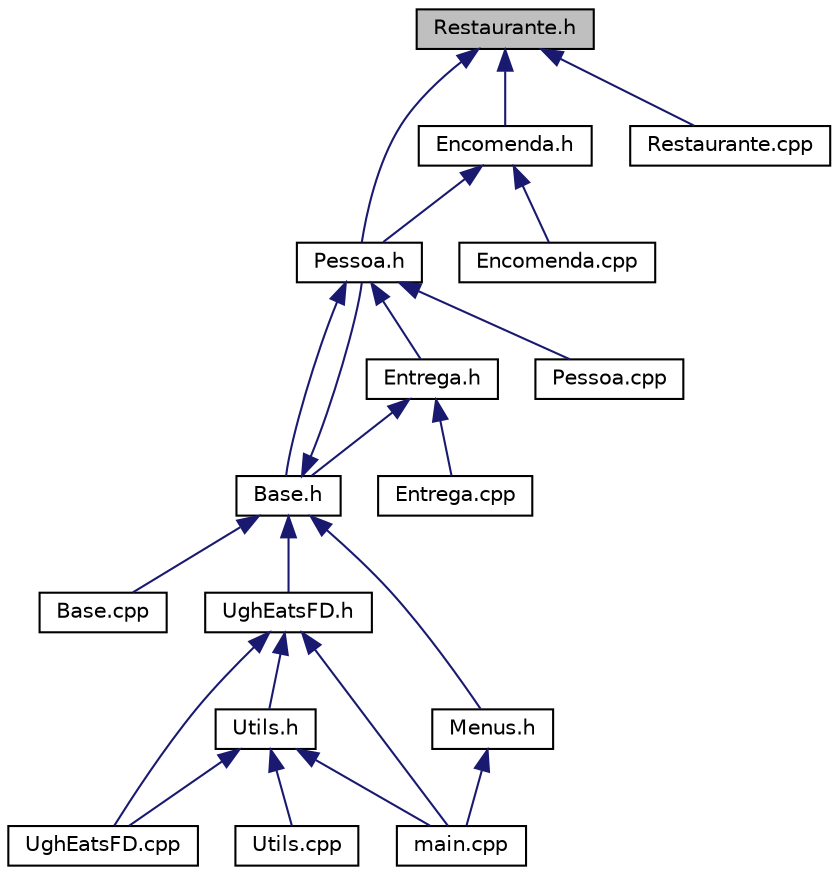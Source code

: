 digraph "Restaurante.h"
{
 // LATEX_PDF_SIZE
  edge [fontname="Helvetica",fontsize="10",labelfontname="Helvetica",labelfontsize="10"];
  node [fontname="Helvetica",fontsize="10",shape=record];
  Node1 [label="Restaurante.h",height=0.2,width=0.4,color="black", fillcolor="grey75", style="filled", fontcolor="black",tooltip=" "];
  Node1 -> Node2 [dir="back",color="midnightblue",fontsize="10",style="solid"];
  Node2 [label="Pessoa.h",height=0.2,width=0.4,color="black", fillcolor="white", style="filled",URL="$_pessoa_8h.html",tooltip=" "];
  Node2 -> Node3 [dir="back",color="midnightblue",fontsize="10",style="solid"];
  Node3 [label="Base.h",height=0.2,width=0.4,color="black", fillcolor="white", style="filled",URL="$_base_8h.html",tooltip=" "];
  Node3 -> Node4 [dir="back",color="midnightblue",fontsize="10",style="solid"];
  Node4 [label="Base.cpp",height=0.2,width=0.4,color="black", fillcolor="white", style="filled",URL="$_base_8cpp.html",tooltip=" "];
  Node3 -> Node2 [dir="back",color="midnightblue",fontsize="10",style="solid"];
  Node3 -> Node5 [dir="back",color="midnightblue",fontsize="10",style="solid"];
  Node5 [label="UghEatsFD.h",height=0.2,width=0.4,color="black", fillcolor="white", style="filled",URL="$_ugh_eats_f_d_8h.html",tooltip=" "];
  Node5 -> Node6 [dir="back",color="midnightblue",fontsize="10",style="solid"];
  Node6 [label="main.cpp",height=0.2,width=0.4,color="black", fillcolor="white", style="filled",URL="$main_8cpp.html",tooltip=" "];
  Node5 -> Node7 [dir="back",color="midnightblue",fontsize="10",style="solid"];
  Node7 [label="Utils.h",height=0.2,width=0.4,color="black", fillcolor="white", style="filled",URL="$_utils_8h.html",tooltip=" "];
  Node7 -> Node6 [dir="back",color="midnightblue",fontsize="10",style="solid"];
  Node7 -> Node8 [dir="back",color="midnightblue",fontsize="10",style="solid"];
  Node8 [label="UghEatsFD.cpp",height=0.2,width=0.4,color="black", fillcolor="white", style="filled",URL="$_ugh_eats_f_d_8cpp.html",tooltip=" "];
  Node7 -> Node9 [dir="back",color="midnightblue",fontsize="10",style="solid"];
  Node9 [label="Utils.cpp",height=0.2,width=0.4,color="black", fillcolor="white", style="filled",URL="$_utils_8cpp.html",tooltip=" "];
  Node5 -> Node8 [dir="back",color="midnightblue",fontsize="10",style="solid"];
  Node3 -> Node10 [dir="back",color="midnightblue",fontsize="10",style="solid"];
  Node10 [label="Menus.h",height=0.2,width=0.4,color="black", fillcolor="white", style="filled",URL="$_menus_8h.html",tooltip=" "];
  Node10 -> Node6 [dir="back",color="midnightblue",fontsize="10",style="solid"];
  Node2 -> Node11 [dir="back",color="midnightblue",fontsize="10",style="solid"];
  Node11 [label="Entrega.h",height=0.2,width=0.4,color="black", fillcolor="white", style="filled",URL="$_entrega_8h.html",tooltip=" "];
  Node11 -> Node3 [dir="back",color="midnightblue",fontsize="10",style="solid"];
  Node11 -> Node12 [dir="back",color="midnightblue",fontsize="10",style="solid"];
  Node12 [label="Entrega.cpp",height=0.2,width=0.4,color="black", fillcolor="white", style="filled",URL="$_entrega_8cpp.html",tooltip=" "];
  Node2 -> Node13 [dir="back",color="midnightblue",fontsize="10",style="solid"];
  Node13 [label="Pessoa.cpp",height=0.2,width=0.4,color="black", fillcolor="white", style="filled",URL="$_pessoa_8cpp.html",tooltip=" "];
  Node1 -> Node14 [dir="back",color="midnightblue",fontsize="10",style="solid"];
  Node14 [label="Encomenda.h",height=0.2,width=0.4,color="black", fillcolor="white", style="filled",URL="$_encomenda_8h.html",tooltip=" "];
  Node14 -> Node2 [dir="back",color="midnightblue",fontsize="10",style="solid"];
  Node14 -> Node15 [dir="back",color="midnightblue",fontsize="10",style="solid"];
  Node15 [label="Encomenda.cpp",height=0.2,width=0.4,color="black", fillcolor="white", style="filled",URL="$_encomenda_8cpp.html",tooltip=" "];
  Node1 -> Node16 [dir="back",color="midnightblue",fontsize="10",style="solid"];
  Node16 [label="Restaurante.cpp",height=0.2,width=0.4,color="black", fillcolor="white", style="filled",URL="$_restaurante_8cpp.html",tooltip=" "];
}
